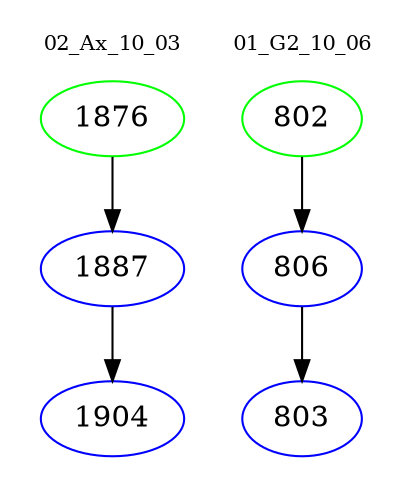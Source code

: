 digraph{
subgraph cluster_0 {
color = white
label = "02_Ax_10_03";
fontsize=10;
T0_1876 [label="1876", color="green"]
T0_1876 -> T0_1887 [color="black"]
T0_1887 [label="1887", color="blue"]
T0_1887 -> T0_1904 [color="black"]
T0_1904 [label="1904", color="blue"]
}
subgraph cluster_1 {
color = white
label = "01_G2_10_06";
fontsize=10;
T1_802 [label="802", color="green"]
T1_802 -> T1_806 [color="black"]
T1_806 [label="806", color="blue"]
T1_806 -> T1_803 [color="black"]
T1_803 [label="803", color="blue"]
}
}
